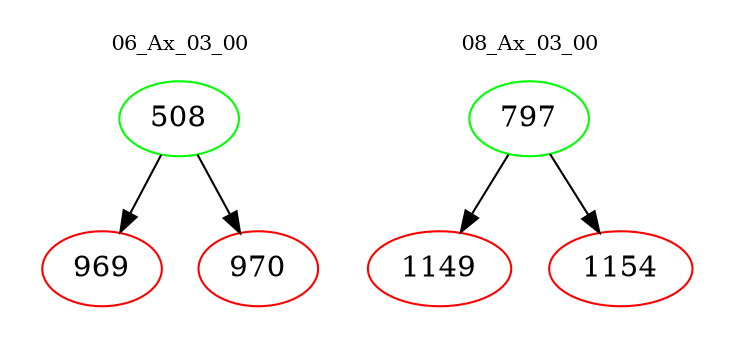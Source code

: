 digraph{
subgraph cluster_0 {
color = white
label = "06_Ax_03_00";
fontsize=10;
T0_508 [label="508", color="green"]
T0_508 -> T0_969 [color="black"]
T0_969 [label="969", color="red"]
T0_508 -> T0_970 [color="black"]
T0_970 [label="970", color="red"]
}
subgraph cluster_1 {
color = white
label = "08_Ax_03_00";
fontsize=10;
T1_797 [label="797", color="green"]
T1_797 -> T1_1149 [color="black"]
T1_1149 [label="1149", color="red"]
T1_797 -> T1_1154 [color="black"]
T1_1154 [label="1154", color="red"]
}
}
